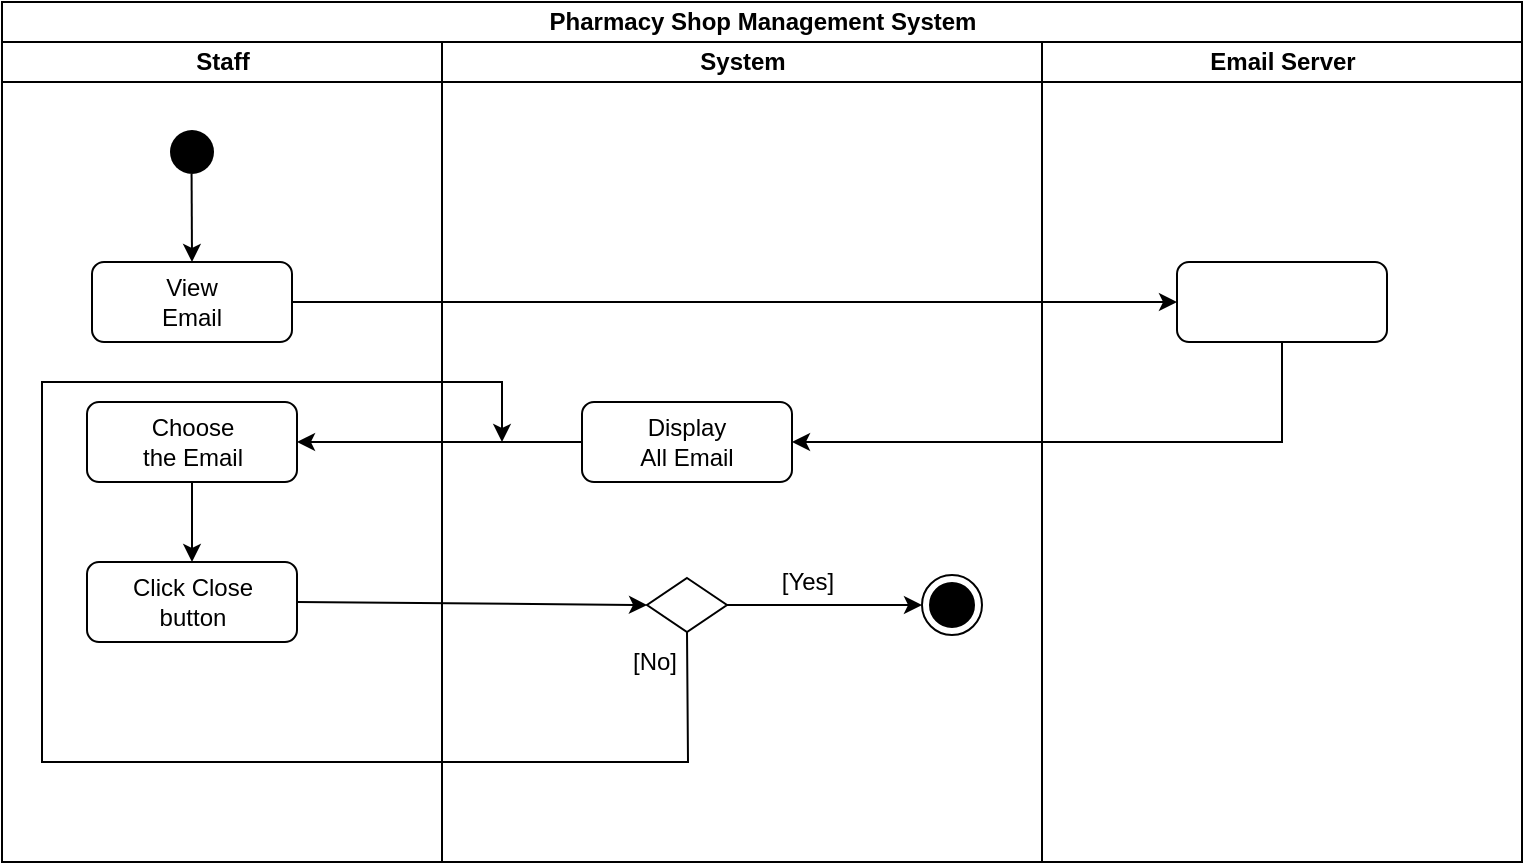 <mxfile version="21.7.5" type="device">
  <diagram name="Page-1" id="e7e014a7-5840-1c2e-5031-d8a46d1fe8dd">
    <mxGraphModel dx="954" dy="647" grid="1" gridSize="10" guides="1" tooltips="1" connect="1" arrows="1" fold="1" page="1" pageScale="1" pageWidth="1169" pageHeight="826" background="none" math="0" shadow="0">
      <root>
        <mxCell id="0" />
        <mxCell id="1" parent="0" />
        <mxCell id="5HN4UKg1Xnu_4getq7X6-49" value="Pharmacy Shop Management System" style="swimlane;childLayout=stackLayout;resizeParent=1;resizeParentMax=0;startSize=20;html=1;" parent="1" vertex="1">
          <mxGeometry x="220" y="60" width="760" height="430" as="geometry" />
        </mxCell>
        <mxCell id="5HN4UKg1Xnu_4getq7X6-50" value="Staff" style="swimlane;startSize=20;html=1;" parent="5HN4UKg1Xnu_4getq7X6-49" vertex="1">
          <mxGeometry y="20" width="220" height="410" as="geometry" />
        </mxCell>
        <mxCell id="5HN4UKg1Xnu_4getq7X6-69" style="rounded=0;orthogonalLoop=1;jettySize=auto;html=1;exitX=0.493;exitY=0.867;exitDx=0;exitDy=0;entryX=0.5;entryY=0;entryDx=0;entryDy=0;exitPerimeter=0;" parent="5HN4UKg1Xnu_4getq7X6-50" source="5" target="5HN4UKg1Xnu_4getq7X6-56" edge="1">
          <mxGeometry relative="1" as="geometry" />
        </mxCell>
        <mxCell id="5" value="" style="ellipse;shape=startState;fillColor=#000000;strokeColor=none;" parent="5HN4UKg1Xnu_4getq7X6-50" vertex="1">
          <mxGeometry x="80" y="40" width="30" height="30" as="geometry" />
        </mxCell>
        <mxCell id="5HN4UKg1Xnu_4getq7X6-56" value="View&lt;br&gt;Email" style="rounded=1;whiteSpace=wrap;html=1;" parent="5HN4UKg1Xnu_4getq7X6-50" vertex="1">
          <mxGeometry x="45" y="110" width="100" height="40" as="geometry" />
        </mxCell>
        <mxCell id="m0uHN0fnXdyNOFm_q_yZ-55" style="edgeStyle=orthogonalEdgeStyle;rounded=0;orthogonalLoop=1;jettySize=auto;html=1;exitX=0.5;exitY=1;exitDx=0;exitDy=0;" edge="1" parent="5HN4UKg1Xnu_4getq7X6-50" source="5HN4UKg1Xnu_4getq7X6-98" target="m0uHN0fnXdyNOFm_q_yZ-54">
          <mxGeometry relative="1" as="geometry" />
        </mxCell>
        <mxCell id="5HN4UKg1Xnu_4getq7X6-98" value="Choose&lt;br&gt;the Email" style="rounded=1;whiteSpace=wrap;html=1;" parent="5HN4UKg1Xnu_4getq7X6-50" vertex="1">
          <mxGeometry x="42.5" y="180" width="105" height="40" as="geometry" />
        </mxCell>
        <mxCell id="m0uHN0fnXdyNOFm_q_yZ-54" value="Click Close &lt;br&gt;button" style="rounded=1;whiteSpace=wrap;html=1;" vertex="1" parent="5HN4UKg1Xnu_4getq7X6-50">
          <mxGeometry x="42.5" y="260" width="105" height="40" as="geometry" />
        </mxCell>
        <mxCell id="5HN4UKg1Xnu_4getq7X6-51" value="System" style="swimlane;startSize=20;html=1;" parent="5HN4UKg1Xnu_4getq7X6-49" vertex="1">
          <mxGeometry x="220" y="20" width="300" height="410" as="geometry" />
        </mxCell>
        <mxCell id="5HN4UKg1Xnu_4getq7X6-85" value="[Yes]" style="text;html=1;strokeColor=none;fillColor=none;align=center;verticalAlign=middle;whiteSpace=wrap;rounded=0;" parent="5HN4UKg1Xnu_4getq7X6-51" vertex="1">
          <mxGeometry x="145" y="255" width="76" height="30" as="geometry" />
        </mxCell>
        <mxCell id="m0uHN0fnXdyNOFm_q_yZ-74" style="rounded=0;orthogonalLoop=1;jettySize=auto;html=1;exitX=0.5;exitY=1;exitDx=0;exitDy=0;" edge="1" parent="5HN4UKg1Xnu_4getq7X6-51" source="m0uHN0fnXdyNOFm_q_yZ-53">
          <mxGeometry relative="1" as="geometry">
            <mxPoint x="30" y="200" as="targetPoint" />
            <Array as="points">
              <mxPoint x="123" y="360" />
              <mxPoint x="-200" y="360" />
              <mxPoint x="-200" y="170" />
              <mxPoint x="30" y="170" />
            </Array>
          </mxGeometry>
        </mxCell>
        <mxCell id="5HN4UKg1Xnu_4getq7X6-86" value="[No]" style="text;html=1;strokeColor=none;fillColor=none;align=center;verticalAlign=middle;whiteSpace=wrap;rounded=0;" parent="5HN4UKg1Xnu_4getq7X6-51" vertex="1">
          <mxGeometry x="69.5" y="295" width="73" height="30" as="geometry" />
        </mxCell>
        <mxCell id="5HN4UKg1Xnu_4getq7X6-122" value="Display&lt;br&gt;All Email" style="rounded=1;whiteSpace=wrap;html=1;" parent="5HN4UKg1Xnu_4getq7X6-51" vertex="1">
          <mxGeometry x="70" y="180" width="105" height="40" as="geometry" />
        </mxCell>
        <mxCell id="m0uHN0fnXdyNOFm_q_yZ-73" style="rounded=0;orthogonalLoop=1;jettySize=auto;html=1;exitX=1;exitY=0.5;exitDx=0;exitDy=0;entryX=0;entryY=0.5;entryDx=0;entryDy=0;" edge="1" parent="5HN4UKg1Xnu_4getq7X6-51" source="m0uHN0fnXdyNOFm_q_yZ-53" target="m0uHN0fnXdyNOFm_q_yZ-72">
          <mxGeometry relative="1" as="geometry" />
        </mxCell>
        <mxCell id="m0uHN0fnXdyNOFm_q_yZ-53" value="" style="rhombus;whiteSpace=wrap;html=1;" vertex="1" parent="5HN4UKg1Xnu_4getq7X6-51">
          <mxGeometry x="102.5" y="268" width="40" height="27" as="geometry" />
        </mxCell>
        <mxCell id="m0uHN0fnXdyNOFm_q_yZ-72" value="" style="ellipse;html=1;shape=endState;fillColor=#000000;strokeColor=#000000;" vertex="1" parent="5HN4UKg1Xnu_4getq7X6-51">
          <mxGeometry x="240" y="266.5" width="30" height="30" as="geometry" />
        </mxCell>
        <mxCell id="m0uHN0fnXdyNOFm_q_yZ-5" value="Email Server" style="swimlane;startSize=20;html=1;" vertex="1" parent="5HN4UKg1Xnu_4getq7X6-49">
          <mxGeometry x="520" y="20" width="240" height="410" as="geometry" />
        </mxCell>
        <mxCell id="m0uHN0fnXdyNOFm_q_yZ-49" value="" style="rounded=1;whiteSpace=wrap;html=1;" vertex="1" parent="m0uHN0fnXdyNOFm_q_yZ-5">
          <mxGeometry x="67.5" y="110" width="105" height="40" as="geometry" />
        </mxCell>
        <mxCell id="m0uHN0fnXdyNOFm_q_yZ-50" style="edgeStyle=orthogonalEdgeStyle;rounded=0;orthogonalLoop=1;jettySize=auto;html=1;exitX=1;exitY=0.5;exitDx=0;exitDy=0;entryX=0;entryY=0.5;entryDx=0;entryDy=0;" edge="1" parent="5HN4UKg1Xnu_4getq7X6-49" source="5HN4UKg1Xnu_4getq7X6-56" target="m0uHN0fnXdyNOFm_q_yZ-49">
          <mxGeometry relative="1" as="geometry" />
        </mxCell>
        <mxCell id="m0uHN0fnXdyNOFm_q_yZ-51" style="edgeStyle=orthogonalEdgeStyle;rounded=0;orthogonalLoop=1;jettySize=auto;html=1;exitX=0.5;exitY=1;exitDx=0;exitDy=0;entryX=1;entryY=0.5;entryDx=0;entryDy=0;" edge="1" parent="5HN4UKg1Xnu_4getq7X6-49" source="m0uHN0fnXdyNOFm_q_yZ-49" target="5HN4UKg1Xnu_4getq7X6-122">
          <mxGeometry relative="1" as="geometry" />
        </mxCell>
        <mxCell id="m0uHN0fnXdyNOFm_q_yZ-52" style="edgeStyle=orthogonalEdgeStyle;rounded=0;orthogonalLoop=1;jettySize=auto;html=1;exitX=0;exitY=0.5;exitDx=0;exitDy=0;" edge="1" parent="5HN4UKg1Xnu_4getq7X6-49" source="5HN4UKg1Xnu_4getq7X6-122" target="5HN4UKg1Xnu_4getq7X6-98">
          <mxGeometry relative="1" as="geometry" />
        </mxCell>
        <mxCell id="m0uHN0fnXdyNOFm_q_yZ-56" style="rounded=0;orthogonalLoop=1;jettySize=auto;html=1;exitX=1;exitY=0.5;exitDx=0;exitDy=0;entryX=0;entryY=0.5;entryDx=0;entryDy=0;" edge="1" parent="5HN4UKg1Xnu_4getq7X6-49" source="m0uHN0fnXdyNOFm_q_yZ-54" target="m0uHN0fnXdyNOFm_q_yZ-53">
          <mxGeometry relative="1" as="geometry" />
        </mxCell>
      </root>
    </mxGraphModel>
  </diagram>
</mxfile>
